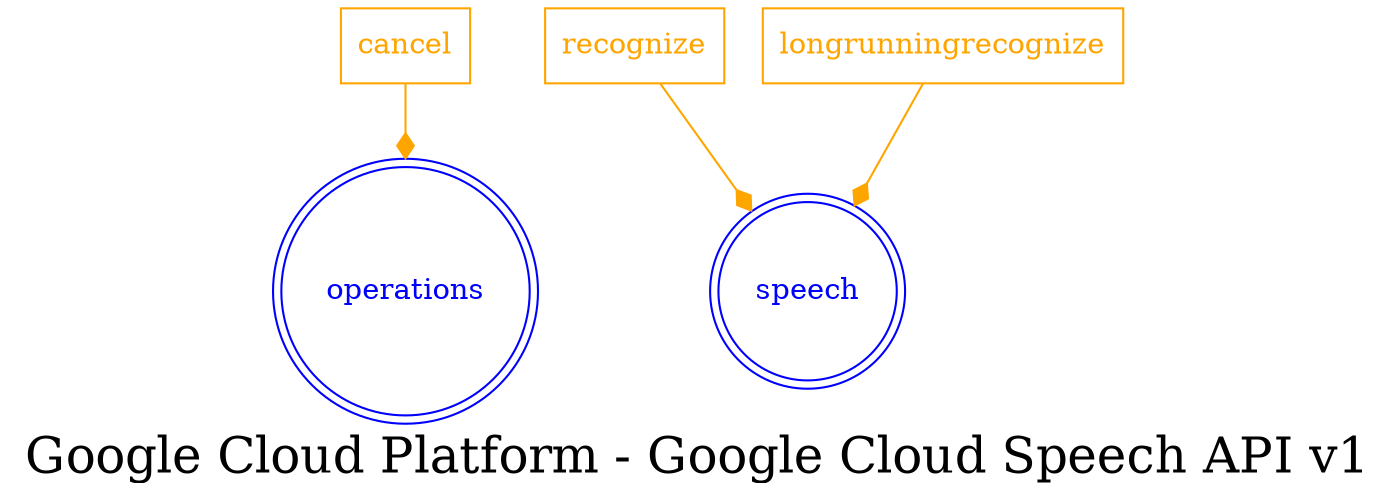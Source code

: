 digraph LexiconGraph {
graph[label="Google Cloud Platform - Google Cloud Speech API v1", fontsize=24]
splines=true
"operations" [color=blue, fontcolor=blue, shape=doublecircle]
"speech" [color=blue, fontcolor=blue, shape=doublecircle]
"cancel" [color=orange, fontcolor=orange, shape=box]
"cancel" -> "operations" [color=orange, fontcolor=orange, arrowhead=diamond, arrowtail=none]
"recognize" [color=orange, fontcolor=orange, shape=box]
"recognize" -> "speech" [color=orange, fontcolor=orange, arrowhead=diamond, arrowtail=none]
"longrunningrecognize" [color=orange, fontcolor=orange, shape=box]
"longrunningrecognize" -> "speech" [color=orange, fontcolor=orange, arrowhead=diamond, arrowtail=none]
}
